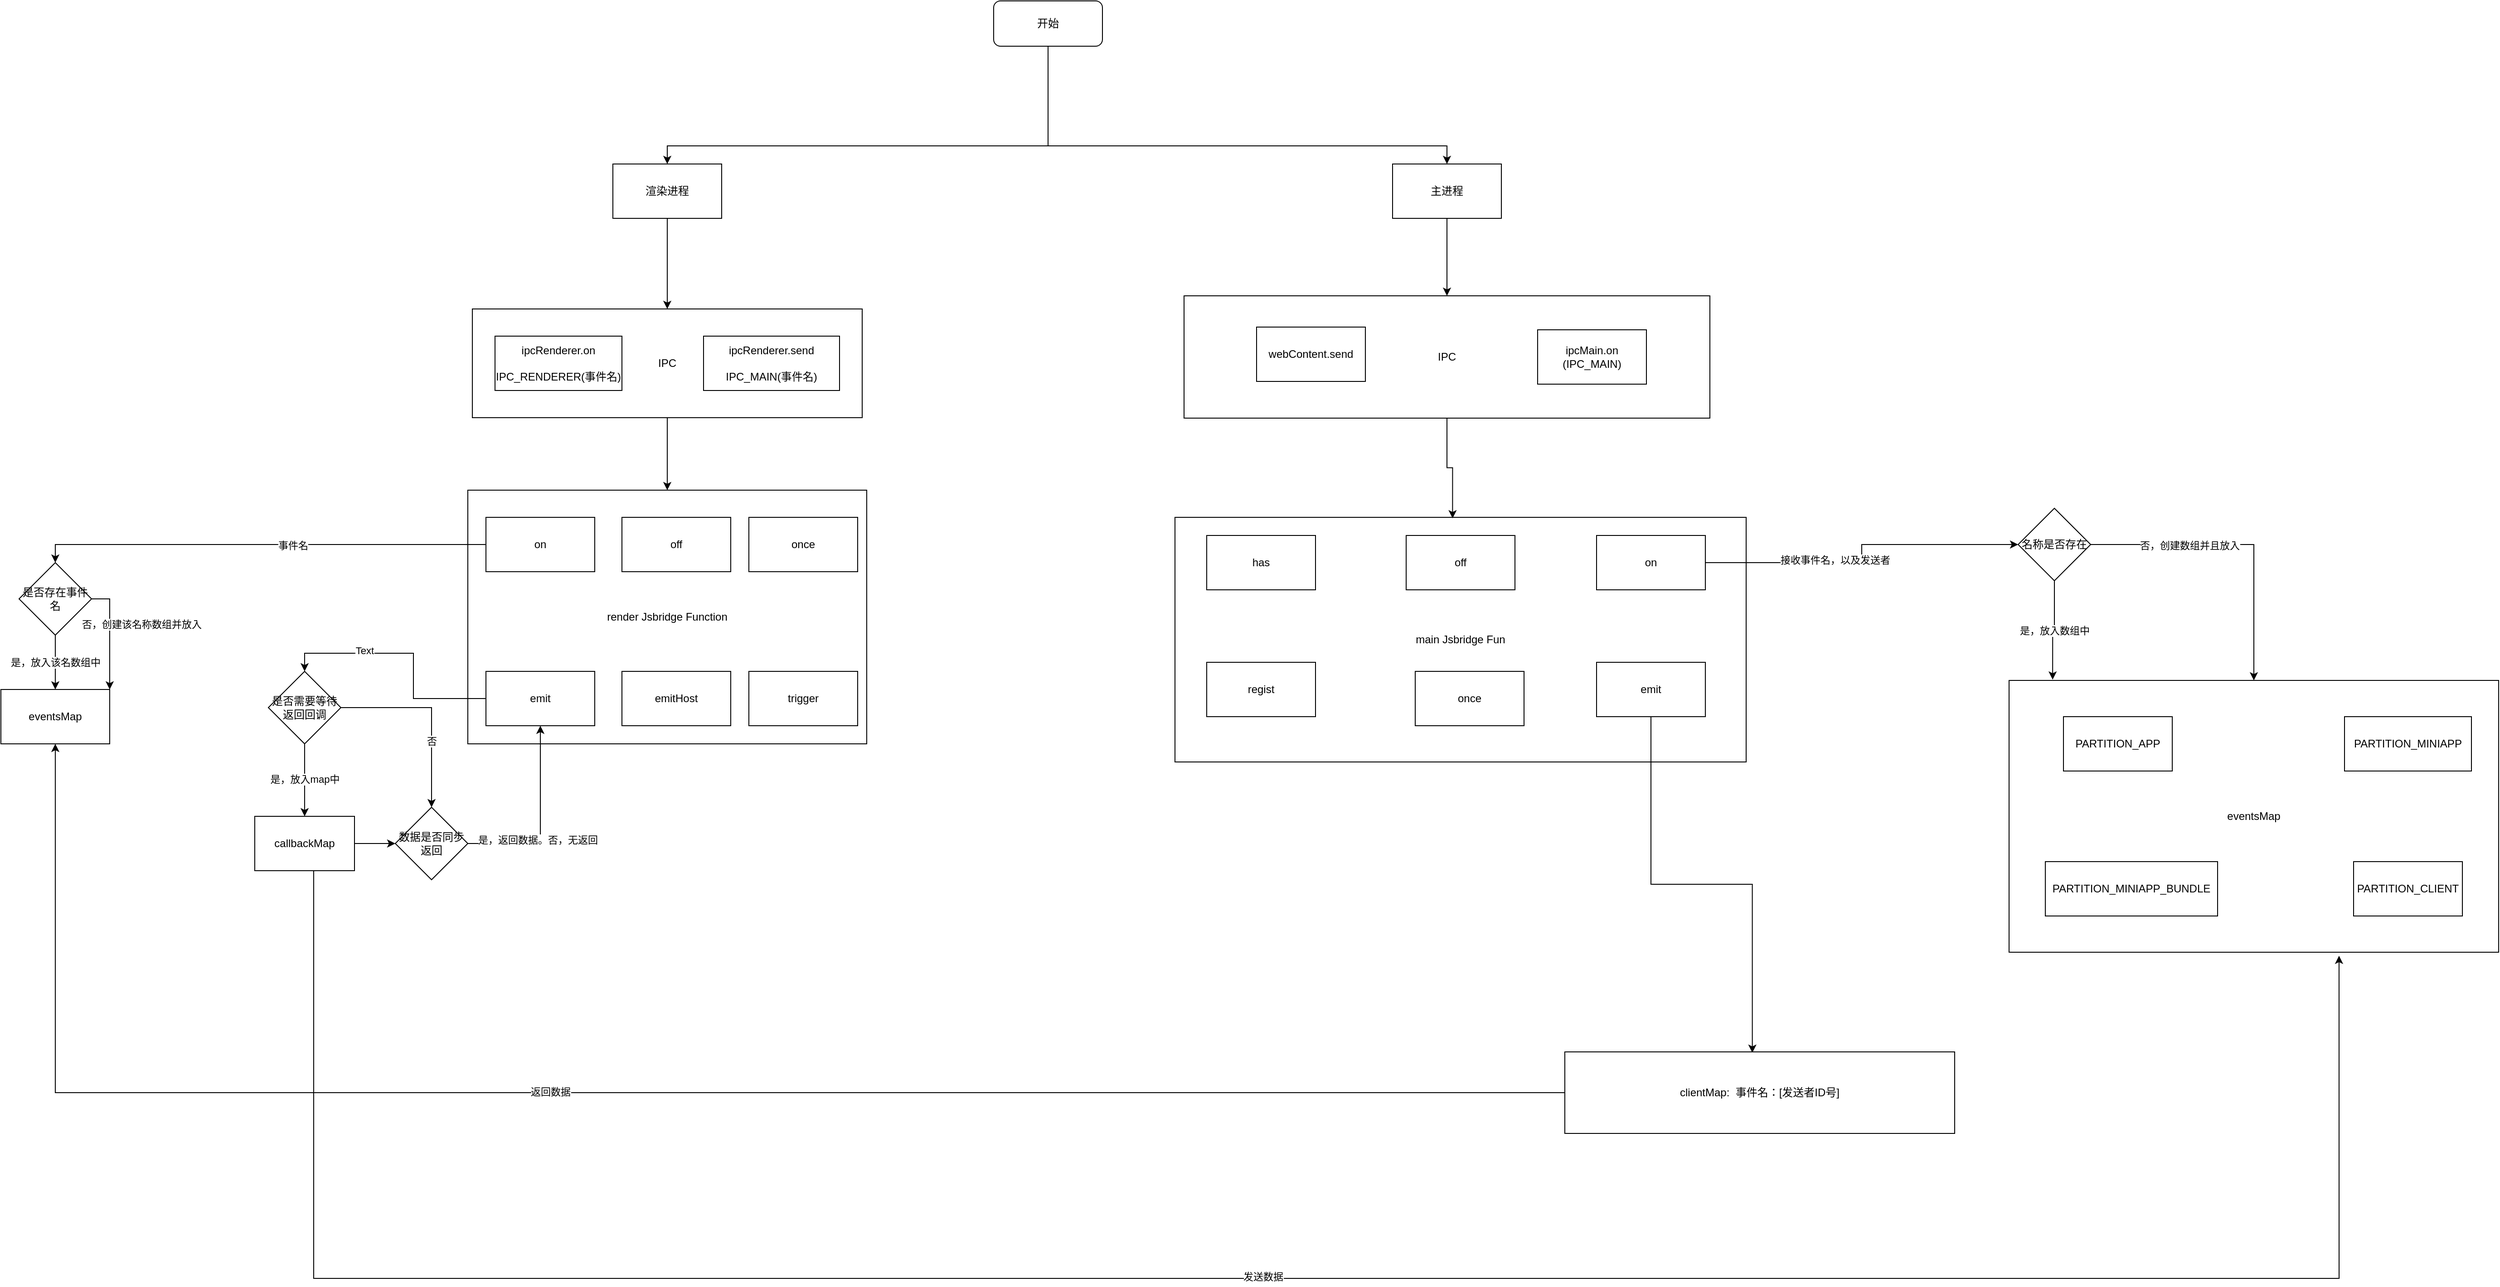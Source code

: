 <mxfile version="14.7.6" type="github">
  <diagram id="C5RBs43oDa-KdzZeNtuy" name="Page-1">
    <mxGraphModel dx="1426" dy="688" grid="1" gridSize="10" guides="1" tooltips="1" connect="1" arrows="1" fold="1" page="1" pageScale="1" pageWidth="3300" pageHeight="4681" math="0" shadow="0">
      <root>
        <mxCell id="WIyWlLk6GJQsqaUBKTNV-0" />
        <mxCell id="WIyWlLk6GJQsqaUBKTNV-1" parent="WIyWlLk6GJQsqaUBKTNV-0" />
        <mxCell id="ucTF686ake_OsxjGIKMh-3" style="edgeStyle=orthogonalEdgeStyle;rounded=0;orthogonalLoop=1;jettySize=auto;html=1;" parent="WIyWlLk6GJQsqaUBKTNV-1" source="WIyWlLk6GJQsqaUBKTNV-3" target="ucTF686ake_OsxjGIKMh-1" edge="1">
          <mxGeometry relative="1" as="geometry">
            <Array as="points">
              <mxPoint x="1520" y="440" />
              <mxPoint x="1100" y="440" />
            </Array>
          </mxGeometry>
        </mxCell>
        <mxCell id="ucTF686ake_OsxjGIKMh-4" style="edgeStyle=orthogonalEdgeStyle;rounded=0;orthogonalLoop=1;jettySize=auto;html=1;entryX=0.5;entryY=0;entryDx=0;entryDy=0;" parent="WIyWlLk6GJQsqaUBKTNV-1" source="WIyWlLk6GJQsqaUBKTNV-3" target="ucTF686ake_OsxjGIKMh-2" edge="1">
          <mxGeometry relative="1" as="geometry">
            <Array as="points">
              <mxPoint x="1520" y="440" />
              <mxPoint x="1960" y="440" />
            </Array>
          </mxGeometry>
        </mxCell>
        <mxCell id="WIyWlLk6GJQsqaUBKTNV-3" value="开始" style="rounded=1;whiteSpace=wrap;html=1;fontSize=12;glass=0;strokeWidth=1;shadow=0;" parent="WIyWlLk6GJQsqaUBKTNV-1" vertex="1">
          <mxGeometry x="1460" y="280" width="120" height="50" as="geometry" />
        </mxCell>
        <mxCell id="ucTF686ake_OsxjGIKMh-32" style="edgeStyle=orthogonalEdgeStyle;rounded=0;orthogonalLoop=1;jettySize=auto;html=1;entryX=0.5;entryY=0;entryDx=0;entryDy=0;" parent="WIyWlLk6GJQsqaUBKTNV-1" source="ucTF686ake_OsxjGIKMh-1" target="ucTF686ake_OsxjGIKMh-28" edge="1">
          <mxGeometry relative="1" as="geometry" />
        </mxCell>
        <mxCell id="ucTF686ake_OsxjGIKMh-1" value="渲染进程" style="rounded=0;whiteSpace=wrap;html=1;" parent="WIyWlLk6GJQsqaUBKTNV-1" vertex="1">
          <mxGeometry x="1040" y="460" width="120" height="60" as="geometry" />
        </mxCell>
        <mxCell id="7fWlRQTzWlkjRt9-waxi-56" style="edgeStyle=orthogonalEdgeStyle;rounded=0;orthogonalLoop=1;jettySize=auto;html=1;" edge="1" parent="WIyWlLk6GJQsqaUBKTNV-1" source="ucTF686ake_OsxjGIKMh-2" target="7fWlRQTzWlkjRt9-waxi-38">
          <mxGeometry relative="1" as="geometry" />
        </mxCell>
        <mxCell id="ucTF686ake_OsxjGIKMh-2" value="主进程" style="rounded=0;whiteSpace=wrap;html=1;" parent="WIyWlLk6GJQsqaUBKTNV-1" vertex="1">
          <mxGeometry x="1900" y="460" width="120" height="60" as="geometry" />
        </mxCell>
        <mxCell id="ucTF686ake_OsxjGIKMh-5" value="render Jsbridge Function" style="rounded=0;whiteSpace=wrap;html=1;" parent="WIyWlLk6GJQsqaUBKTNV-1" vertex="1">
          <mxGeometry x="880" y="820" width="440" height="280" as="geometry" />
        </mxCell>
        <mxCell id="7fWlRQTzWlkjRt9-waxi-5" style="edgeStyle=orthogonalEdgeStyle;rounded=0;orthogonalLoop=1;jettySize=auto;html=1;entryX=0.5;entryY=0;entryDx=0;entryDy=0;" edge="1" parent="WIyWlLk6GJQsqaUBKTNV-1" source="ucTF686ake_OsxjGIKMh-6" target="7fWlRQTzWlkjRt9-waxi-2">
          <mxGeometry relative="1" as="geometry" />
        </mxCell>
        <mxCell id="7fWlRQTzWlkjRt9-waxi-19" value="事件名" style="edgeLabel;html=1;align=center;verticalAlign=middle;resizable=0;points=[];" vertex="1" connectable="0" parent="7fWlRQTzWlkjRt9-waxi-5">
          <mxGeometry x="-0.139" y="1" relative="1" as="geometry">
            <mxPoint as="offset" />
          </mxGeometry>
        </mxCell>
        <mxCell id="ucTF686ake_OsxjGIKMh-6" value="on" style="rounded=0;whiteSpace=wrap;html=1;" parent="WIyWlLk6GJQsqaUBKTNV-1" vertex="1">
          <mxGeometry x="900" y="850" width="120" height="60" as="geometry" />
        </mxCell>
        <mxCell id="ucTF686ake_OsxjGIKMh-8" value="off" style="rounded=0;whiteSpace=wrap;html=1;" parent="WIyWlLk6GJQsqaUBKTNV-1" vertex="1">
          <mxGeometry x="1050" y="850" width="120" height="60" as="geometry" />
        </mxCell>
        <mxCell id="ucTF686ake_OsxjGIKMh-9" value="once" style="rounded=0;whiteSpace=wrap;html=1;" parent="WIyWlLk6GJQsqaUBKTNV-1" vertex="1">
          <mxGeometry x="1190" y="850" width="120" height="60" as="geometry" />
        </mxCell>
        <mxCell id="7fWlRQTzWlkjRt9-waxi-22" style="edgeStyle=orthogonalEdgeStyle;rounded=0;orthogonalLoop=1;jettySize=auto;html=1;entryX=0.5;entryY=0;entryDx=0;entryDy=0;" edge="1" parent="WIyWlLk6GJQsqaUBKTNV-1" source="ucTF686ake_OsxjGIKMh-11" target="7fWlRQTzWlkjRt9-waxi-1">
          <mxGeometry relative="1" as="geometry" />
        </mxCell>
        <mxCell id="7fWlRQTzWlkjRt9-waxi-23" value="Text" style="edgeLabel;html=1;align=center;verticalAlign=middle;resizable=0;points=[];" vertex="1" connectable="0" parent="7fWlRQTzWlkjRt9-waxi-22">
          <mxGeometry x="0.364" y="-3" relative="1" as="geometry">
            <mxPoint as="offset" />
          </mxGeometry>
        </mxCell>
        <mxCell id="ucTF686ake_OsxjGIKMh-11" value="emit" style="rounded=0;whiteSpace=wrap;html=1;" parent="WIyWlLk6GJQsqaUBKTNV-1" vertex="1">
          <mxGeometry x="900" y="1020" width="120" height="60" as="geometry" />
        </mxCell>
        <mxCell id="ucTF686ake_OsxjGIKMh-12" value="emitHost" style="rounded=0;whiteSpace=wrap;html=1;" parent="WIyWlLk6GJQsqaUBKTNV-1" vertex="1">
          <mxGeometry x="1050" y="1020" width="120" height="60" as="geometry" />
        </mxCell>
        <mxCell id="ucTF686ake_OsxjGIKMh-13" value="trigger" style="rounded=0;whiteSpace=wrap;html=1;" parent="WIyWlLk6GJQsqaUBKTNV-1" vertex="1">
          <mxGeometry x="1190" y="1020" width="120" height="60" as="geometry" />
        </mxCell>
        <mxCell id="ucTF686ake_OsxjGIKMh-14" value="&lt;span&gt;main Jsbridge Fun&lt;/span&gt;" style="rounded=0;whiteSpace=wrap;html=1;" parent="WIyWlLk6GJQsqaUBKTNV-1" vertex="1">
          <mxGeometry x="1660" y="850" width="630" height="270" as="geometry" />
        </mxCell>
        <mxCell id="ucTF686ake_OsxjGIKMh-16" value="off" style="rounded=0;whiteSpace=wrap;html=1;" parent="WIyWlLk6GJQsqaUBKTNV-1" vertex="1">
          <mxGeometry x="1915" y="870" width="120" height="60" as="geometry" />
        </mxCell>
        <mxCell id="7fWlRQTzWlkjRt9-waxi-48" style="edgeStyle=orthogonalEdgeStyle;rounded=0;orthogonalLoop=1;jettySize=auto;html=1;entryX=0;entryY=0.5;entryDx=0;entryDy=0;" edge="1" parent="WIyWlLk6GJQsqaUBKTNV-1" source="ucTF686ake_OsxjGIKMh-17" target="7fWlRQTzWlkjRt9-waxi-46">
          <mxGeometry relative="1" as="geometry" />
        </mxCell>
        <mxCell id="7fWlRQTzWlkjRt9-waxi-49" value="接收事件名，以及发送者" style="edgeLabel;html=1;align=center;verticalAlign=middle;resizable=0;points=[];" vertex="1" connectable="0" parent="7fWlRQTzWlkjRt9-waxi-48">
          <mxGeometry x="-0.219" y="3" relative="1" as="geometry">
            <mxPoint as="offset" />
          </mxGeometry>
        </mxCell>
        <mxCell id="ucTF686ake_OsxjGIKMh-17" value="on" style="rounded=0;whiteSpace=wrap;html=1;" parent="WIyWlLk6GJQsqaUBKTNV-1" vertex="1">
          <mxGeometry x="2125" y="870" width="120" height="60" as="geometry" />
        </mxCell>
        <mxCell id="ucTF686ake_OsxjGIKMh-20" value="has" style="rounded=0;whiteSpace=wrap;html=1;" parent="WIyWlLk6GJQsqaUBKTNV-1" vertex="1">
          <mxGeometry x="1695" y="870" width="120" height="60" as="geometry" />
        </mxCell>
        <mxCell id="ucTF686ake_OsxjGIKMh-23" value="regist" style="rounded=0;whiteSpace=wrap;html=1;" parent="WIyWlLk6GJQsqaUBKTNV-1" vertex="1">
          <mxGeometry x="1695" y="1010" width="120" height="60" as="geometry" />
        </mxCell>
        <mxCell id="7fWlRQTzWlkjRt9-waxi-60" style="edgeStyle=orthogonalEdgeStyle;rounded=0;orthogonalLoop=1;jettySize=auto;html=1;entryX=0.481;entryY=0.011;entryDx=0;entryDy=0;entryPerimeter=0;" edge="1" parent="WIyWlLk6GJQsqaUBKTNV-1" source="ucTF686ake_OsxjGIKMh-24" target="7fWlRQTzWlkjRt9-waxi-59">
          <mxGeometry relative="1" as="geometry" />
        </mxCell>
        <mxCell id="ucTF686ake_OsxjGIKMh-24" value="emit" style="rounded=0;whiteSpace=wrap;html=1;" parent="WIyWlLk6GJQsqaUBKTNV-1" vertex="1">
          <mxGeometry x="2125" y="1010" width="120" height="60" as="geometry" />
        </mxCell>
        <mxCell id="ucTF686ake_OsxjGIKMh-25" value="once" style="rounded=0;whiteSpace=wrap;html=1;" parent="WIyWlLk6GJQsqaUBKTNV-1" vertex="1">
          <mxGeometry x="1925" y="1020" width="120" height="60" as="geometry" />
        </mxCell>
        <mxCell id="ucTF686ake_OsxjGIKMh-33" style="edgeStyle=orthogonalEdgeStyle;rounded=0;orthogonalLoop=1;jettySize=auto;html=1;entryX=0.5;entryY=0;entryDx=0;entryDy=0;" parent="WIyWlLk6GJQsqaUBKTNV-1" source="ucTF686ake_OsxjGIKMh-28" target="ucTF686ake_OsxjGIKMh-5" edge="1">
          <mxGeometry relative="1" as="geometry" />
        </mxCell>
        <mxCell id="ucTF686ake_OsxjGIKMh-28" value="IPC" style="rounded=0;whiteSpace=wrap;html=1;" parent="WIyWlLk6GJQsqaUBKTNV-1" vertex="1">
          <mxGeometry x="885" y="620" width="430" height="120" as="geometry" />
        </mxCell>
        <mxCell id="ucTF686ake_OsxjGIKMh-29" value="ipcRenderer.on&lt;br&gt;&lt;br&gt;IPC_RENDERER(事件名)" style="rounded=0;whiteSpace=wrap;html=1;" parent="WIyWlLk6GJQsqaUBKTNV-1" vertex="1">
          <mxGeometry x="910" y="650" width="140" height="60" as="geometry" />
        </mxCell>
        <mxCell id="ucTF686ake_OsxjGIKMh-30" value="&lt;span&gt;ipcRenderer.send&lt;br&gt;&lt;br&gt;IPC_MAIN(事件名)&lt;br&gt;&lt;/span&gt;" style="rounded=0;whiteSpace=wrap;html=1;" parent="WIyWlLk6GJQsqaUBKTNV-1" vertex="1">
          <mxGeometry x="1140" y="650" width="150" height="60" as="geometry" />
        </mxCell>
        <mxCell id="7fWlRQTzWlkjRt9-waxi-13" value="" style="edgeStyle=orthogonalEdgeStyle;rounded=0;orthogonalLoop=1;jettySize=auto;html=1;entryX=0.5;entryY=0;entryDx=0;entryDy=0;" edge="1" parent="WIyWlLk6GJQsqaUBKTNV-1" source="7fWlRQTzWlkjRt9-waxi-1" target="7fWlRQTzWlkjRt9-waxi-10">
          <mxGeometry relative="1" as="geometry" />
        </mxCell>
        <mxCell id="7fWlRQTzWlkjRt9-waxi-27" value="是，放入map中" style="edgeLabel;html=1;align=center;verticalAlign=middle;resizable=0;points=[];" vertex="1" connectable="0" parent="7fWlRQTzWlkjRt9-waxi-13">
          <mxGeometry x="-0.029" y="-1" relative="1" as="geometry">
            <mxPoint x="1" as="offset" />
          </mxGeometry>
        </mxCell>
        <mxCell id="7fWlRQTzWlkjRt9-waxi-35" style="edgeStyle=orthogonalEdgeStyle;rounded=0;orthogonalLoop=1;jettySize=auto;html=1;entryX=0.5;entryY=0;entryDx=0;entryDy=0;" edge="1" parent="WIyWlLk6GJQsqaUBKTNV-1" source="7fWlRQTzWlkjRt9-waxi-1" target="7fWlRQTzWlkjRt9-waxi-30">
          <mxGeometry relative="1" as="geometry" />
        </mxCell>
        <mxCell id="7fWlRQTzWlkjRt9-waxi-37" value="否" style="edgeLabel;html=1;align=center;verticalAlign=middle;resizable=0;points=[];" vertex="1" connectable="0" parent="7fWlRQTzWlkjRt9-waxi-35">
          <mxGeometry x="0.305" relative="1" as="geometry">
            <mxPoint as="offset" />
          </mxGeometry>
        </mxCell>
        <mxCell id="7fWlRQTzWlkjRt9-waxi-1" value="&lt;span&gt;是否需要等待返回回调&lt;/span&gt;" style="rhombus;whiteSpace=wrap;html=1;" vertex="1" parent="WIyWlLk6GJQsqaUBKTNV-1">
          <mxGeometry x="660" y="1020" width="80" height="80" as="geometry" />
        </mxCell>
        <mxCell id="7fWlRQTzWlkjRt9-waxi-8" value="是，放入该名数组中" style="edgeStyle=orthogonalEdgeStyle;rounded=0;orthogonalLoop=1;jettySize=auto;html=1;entryX=0.5;entryY=0;entryDx=0;entryDy=0;" edge="1" parent="WIyWlLk6GJQsqaUBKTNV-1" source="7fWlRQTzWlkjRt9-waxi-2" target="7fWlRQTzWlkjRt9-waxi-7">
          <mxGeometry relative="1" as="geometry" />
        </mxCell>
        <mxCell id="7fWlRQTzWlkjRt9-waxi-14" style="edgeStyle=orthogonalEdgeStyle;rounded=0;orthogonalLoop=1;jettySize=auto;html=1;entryX=1;entryY=0;entryDx=0;entryDy=0;" edge="1" parent="WIyWlLk6GJQsqaUBKTNV-1" source="7fWlRQTzWlkjRt9-waxi-2" target="7fWlRQTzWlkjRt9-waxi-7">
          <mxGeometry relative="1" as="geometry">
            <Array as="points">
              <mxPoint x="485" y="940" />
            </Array>
          </mxGeometry>
        </mxCell>
        <mxCell id="7fWlRQTzWlkjRt9-waxi-26" value="否，创建该名称数组并放入" style="edgeLabel;html=1;align=center;verticalAlign=middle;resizable=0;points=[];" vertex="1" connectable="0" parent="7fWlRQTzWlkjRt9-waxi-14">
          <mxGeometry x="-0.2" y="-4" relative="1" as="geometry">
            <mxPoint x="39" as="offset" />
          </mxGeometry>
        </mxCell>
        <mxCell id="7fWlRQTzWlkjRt9-waxi-2" value="是否存在事件名" style="rhombus;whiteSpace=wrap;html=1;" vertex="1" parent="WIyWlLk6GJQsqaUBKTNV-1">
          <mxGeometry x="385" y="900" width="80" height="80" as="geometry" />
        </mxCell>
        <mxCell id="7fWlRQTzWlkjRt9-waxi-7" value="eventsMap" style="rounded=0;whiteSpace=wrap;html=1;" vertex="1" parent="WIyWlLk6GJQsqaUBKTNV-1">
          <mxGeometry x="365" y="1040" width="120" height="60" as="geometry" />
        </mxCell>
        <mxCell id="7fWlRQTzWlkjRt9-waxi-9" style="edgeStyle=orthogonalEdgeStyle;rounded=0;orthogonalLoop=1;jettySize=auto;html=1;exitX=0.5;exitY=1;exitDx=0;exitDy=0;" edge="1" parent="WIyWlLk6GJQsqaUBKTNV-1" source="7fWlRQTzWlkjRt9-waxi-7" target="7fWlRQTzWlkjRt9-waxi-7">
          <mxGeometry relative="1" as="geometry" />
        </mxCell>
        <mxCell id="7fWlRQTzWlkjRt9-waxi-33" style="edgeStyle=orthogonalEdgeStyle;rounded=0;orthogonalLoop=1;jettySize=auto;html=1;entryX=0;entryY=0.5;entryDx=0;entryDy=0;" edge="1" parent="WIyWlLk6GJQsqaUBKTNV-1" source="7fWlRQTzWlkjRt9-waxi-10" target="7fWlRQTzWlkjRt9-waxi-30">
          <mxGeometry relative="1" as="geometry" />
        </mxCell>
        <mxCell id="7fWlRQTzWlkjRt9-waxi-64" style="edgeStyle=orthogonalEdgeStyle;rounded=0;orthogonalLoop=1;jettySize=auto;html=1;entryX=0.674;entryY=1.013;entryDx=0;entryDy=0;entryPerimeter=0;" edge="1" parent="WIyWlLk6GJQsqaUBKTNV-1" source="7fWlRQTzWlkjRt9-waxi-10" target="7fWlRQTzWlkjRt9-waxi-41">
          <mxGeometry relative="1" as="geometry">
            <mxPoint x="2750" y="1500" as="targetPoint" />
            <Array as="points">
              <mxPoint x="710" y="1690" />
              <mxPoint x="2944" y="1690" />
            </Array>
          </mxGeometry>
        </mxCell>
        <mxCell id="7fWlRQTzWlkjRt9-waxi-65" value="发送数据" style="edgeLabel;html=1;align=center;verticalAlign=middle;resizable=0;points=[];" vertex="1" connectable="0" parent="7fWlRQTzWlkjRt9-waxi-64">
          <mxGeometry x="-0.015" y="2" relative="1" as="geometry">
            <mxPoint as="offset" />
          </mxGeometry>
        </mxCell>
        <mxCell id="7fWlRQTzWlkjRt9-waxi-10" value="callbackMap" style="rounded=0;whiteSpace=wrap;html=1;" vertex="1" parent="WIyWlLk6GJQsqaUBKTNV-1">
          <mxGeometry x="645" y="1180" width="110" height="60" as="geometry" />
        </mxCell>
        <mxCell id="7fWlRQTzWlkjRt9-waxi-31" style="edgeStyle=orthogonalEdgeStyle;rounded=0;orthogonalLoop=1;jettySize=auto;html=1;" edge="1" parent="WIyWlLk6GJQsqaUBKTNV-1" source="7fWlRQTzWlkjRt9-waxi-30" target="ucTF686ake_OsxjGIKMh-11">
          <mxGeometry relative="1" as="geometry" />
        </mxCell>
        <mxCell id="7fWlRQTzWlkjRt9-waxi-32" value="是，返回数据。否，无返回" style="edgeLabel;html=1;align=center;verticalAlign=middle;resizable=0;points=[];" vertex="1" connectable="0" parent="7fWlRQTzWlkjRt9-waxi-31">
          <mxGeometry x="-0.2" y="3" relative="1" as="geometry">
            <mxPoint as="offset" />
          </mxGeometry>
        </mxCell>
        <mxCell id="7fWlRQTzWlkjRt9-waxi-30" value="数据是否同步返回" style="rhombus;whiteSpace=wrap;html=1;" vertex="1" parent="WIyWlLk6GJQsqaUBKTNV-1">
          <mxGeometry x="800" y="1170" width="80" height="80" as="geometry" />
        </mxCell>
        <mxCell id="7fWlRQTzWlkjRt9-waxi-57" style="edgeStyle=orthogonalEdgeStyle;rounded=0;orthogonalLoop=1;jettySize=auto;html=1;entryX=0.486;entryY=0.004;entryDx=0;entryDy=0;entryPerimeter=0;" edge="1" parent="WIyWlLk6GJQsqaUBKTNV-1" source="7fWlRQTzWlkjRt9-waxi-38" target="ucTF686ake_OsxjGIKMh-14">
          <mxGeometry relative="1" as="geometry" />
        </mxCell>
        <mxCell id="7fWlRQTzWlkjRt9-waxi-38" value="IPC" style="rounded=0;whiteSpace=wrap;html=1;" vertex="1" parent="WIyWlLk6GJQsqaUBKTNV-1">
          <mxGeometry x="1670" y="605.5" width="580" height="135" as="geometry" />
        </mxCell>
        <mxCell id="7fWlRQTzWlkjRt9-waxi-39" value="webContent.send" style="rounded=0;whiteSpace=wrap;html=1;" vertex="1" parent="WIyWlLk6GJQsqaUBKTNV-1">
          <mxGeometry x="1750" y="640" width="120" height="60" as="geometry" />
        </mxCell>
        <mxCell id="7fWlRQTzWlkjRt9-waxi-40" value="ipcMain.on&lt;br&gt;(IPC_MAIN)" style="rounded=0;whiteSpace=wrap;html=1;" vertex="1" parent="WIyWlLk6GJQsqaUBKTNV-1">
          <mxGeometry x="2060" y="643" width="120" height="60" as="geometry" />
        </mxCell>
        <mxCell id="7fWlRQTzWlkjRt9-waxi-41" value="eventsMap" style="rounded=0;whiteSpace=wrap;html=1;" vertex="1" parent="WIyWlLk6GJQsqaUBKTNV-1">
          <mxGeometry x="2580" y="1030" width="540" height="300" as="geometry" />
        </mxCell>
        <mxCell id="7fWlRQTzWlkjRt9-waxi-42" value="PARTITION_APP" style="rounded=0;whiteSpace=wrap;html=1;" vertex="1" parent="WIyWlLk6GJQsqaUBKTNV-1">
          <mxGeometry x="2640" y="1070" width="120" height="60" as="geometry" />
        </mxCell>
        <mxCell id="7fWlRQTzWlkjRt9-waxi-43" value="&lt;span&gt;PARTITION_MINIAPP_BUNDLE&lt;/span&gt;" style="rounded=0;whiteSpace=wrap;html=1;" vertex="1" parent="WIyWlLk6GJQsqaUBKTNV-1">
          <mxGeometry x="2620" y="1230" width="190" height="60" as="geometry" />
        </mxCell>
        <mxCell id="7fWlRQTzWlkjRt9-waxi-44" value="&lt;span&gt;PARTITION_MINIAPP&lt;/span&gt;" style="rounded=0;whiteSpace=wrap;html=1;" vertex="1" parent="WIyWlLk6GJQsqaUBKTNV-1">
          <mxGeometry x="2950" y="1070" width="140" height="60" as="geometry" />
        </mxCell>
        <mxCell id="7fWlRQTzWlkjRt9-waxi-45" value="&lt;span&gt;PARTITION_CLIENT&lt;/span&gt;" style="rounded=0;whiteSpace=wrap;html=1;" vertex="1" parent="WIyWlLk6GJQsqaUBKTNV-1">
          <mxGeometry x="2960" y="1230" width="120" height="60" as="geometry" />
        </mxCell>
        <mxCell id="7fWlRQTzWlkjRt9-waxi-51" value="是，放入数组中" style="edgeStyle=orthogonalEdgeStyle;rounded=0;orthogonalLoop=1;jettySize=auto;html=1;entryX=0.089;entryY=-0.003;entryDx=0;entryDy=0;entryPerimeter=0;" edge="1" parent="WIyWlLk6GJQsqaUBKTNV-1" source="7fWlRQTzWlkjRt9-waxi-46" target="7fWlRQTzWlkjRt9-waxi-41">
          <mxGeometry relative="1" as="geometry" />
        </mxCell>
        <mxCell id="7fWlRQTzWlkjRt9-waxi-54" style="edgeStyle=orthogonalEdgeStyle;rounded=0;orthogonalLoop=1;jettySize=auto;html=1;entryX=0.5;entryY=0;entryDx=0;entryDy=0;" edge="1" parent="WIyWlLk6GJQsqaUBKTNV-1" source="7fWlRQTzWlkjRt9-waxi-46" target="7fWlRQTzWlkjRt9-waxi-41">
          <mxGeometry relative="1" as="geometry">
            <Array as="points">
              <mxPoint x="2850" y="880" />
            </Array>
          </mxGeometry>
        </mxCell>
        <mxCell id="7fWlRQTzWlkjRt9-waxi-55" value="否，创建数组并且放入" style="edgeLabel;html=1;align=center;verticalAlign=middle;resizable=0;points=[];" vertex="1" connectable="0" parent="7fWlRQTzWlkjRt9-waxi-54">
          <mxGeometry x="-0.339" y="-1" relative="1" as="geometry">
            <mxPoint as="offset" />
          </mxGeometry>
        </mxCell>
        <mxCell id="7fWlRQTzWlkjRt9-waxi-46" value="名称是否存在" style="rhombus;whiteSpace=wrap;html=1;" vertex="1" parent="WIyWlLk6GJQsqaUBKTNV-1">
          <mxGeometry x="2590" y="840" width="80" height="80" as="geometry" />
        </mxCell>
        <mxCell id="7fWlRQTzWlkjRt9-waxi-62" style="edgeStyle=orthogonalEdgeStyle;rounded=0;orthogonalLoop=1;jettySize=auto;html=1;entryX=0.5;entryY=1;entryDx=0;entryDy=0;" edge="1" parent="WIyWlLk6GJQsqaUBKTNV-1" source="7fWlRQTzWlkjRt9-waxi-59" target="7fWlRQTzWlkjRt9-waxi-7">
          <mxGeometry relative="1" as="geometry">
            <mxPoint x="800" y="1470" as="targetPoint" />
          </mxGeometry>
        </mxCell>
        <mxCell id="7fWlRQTzWlkjRt9-waxi-63" value="返回数据" style="edgeLabel;html=1;align=center;verticalAlign=middle;resizable=0;points=[];" vertex="1" connectable="0" parent="7fWlRQTzWlkjRt9-waxi-62">
          <mxGeometry x="0.092" y="-1" relative="1" as="geometry">
            <mxPoint as="offset" />
          </mxGeometry>
        </mxCell>
        <mxCell id="7fWlRQTzWlkjRt9-waxi-59" value="clientMap:&amp;nbsp; 事件名：[发送者ID号]" style="rounded=0;whiteSpace=wrap;html=1;" vertex="1" parent="WIyWlLk6GJQsqaUBKTNV-1">
          <mxGeometry x="2090" y="1440" width="430" height="90" as="geometry" />
        </mxCell>
      </root>
    </mxGraphModel>
  </diagram>
</mxfile>

